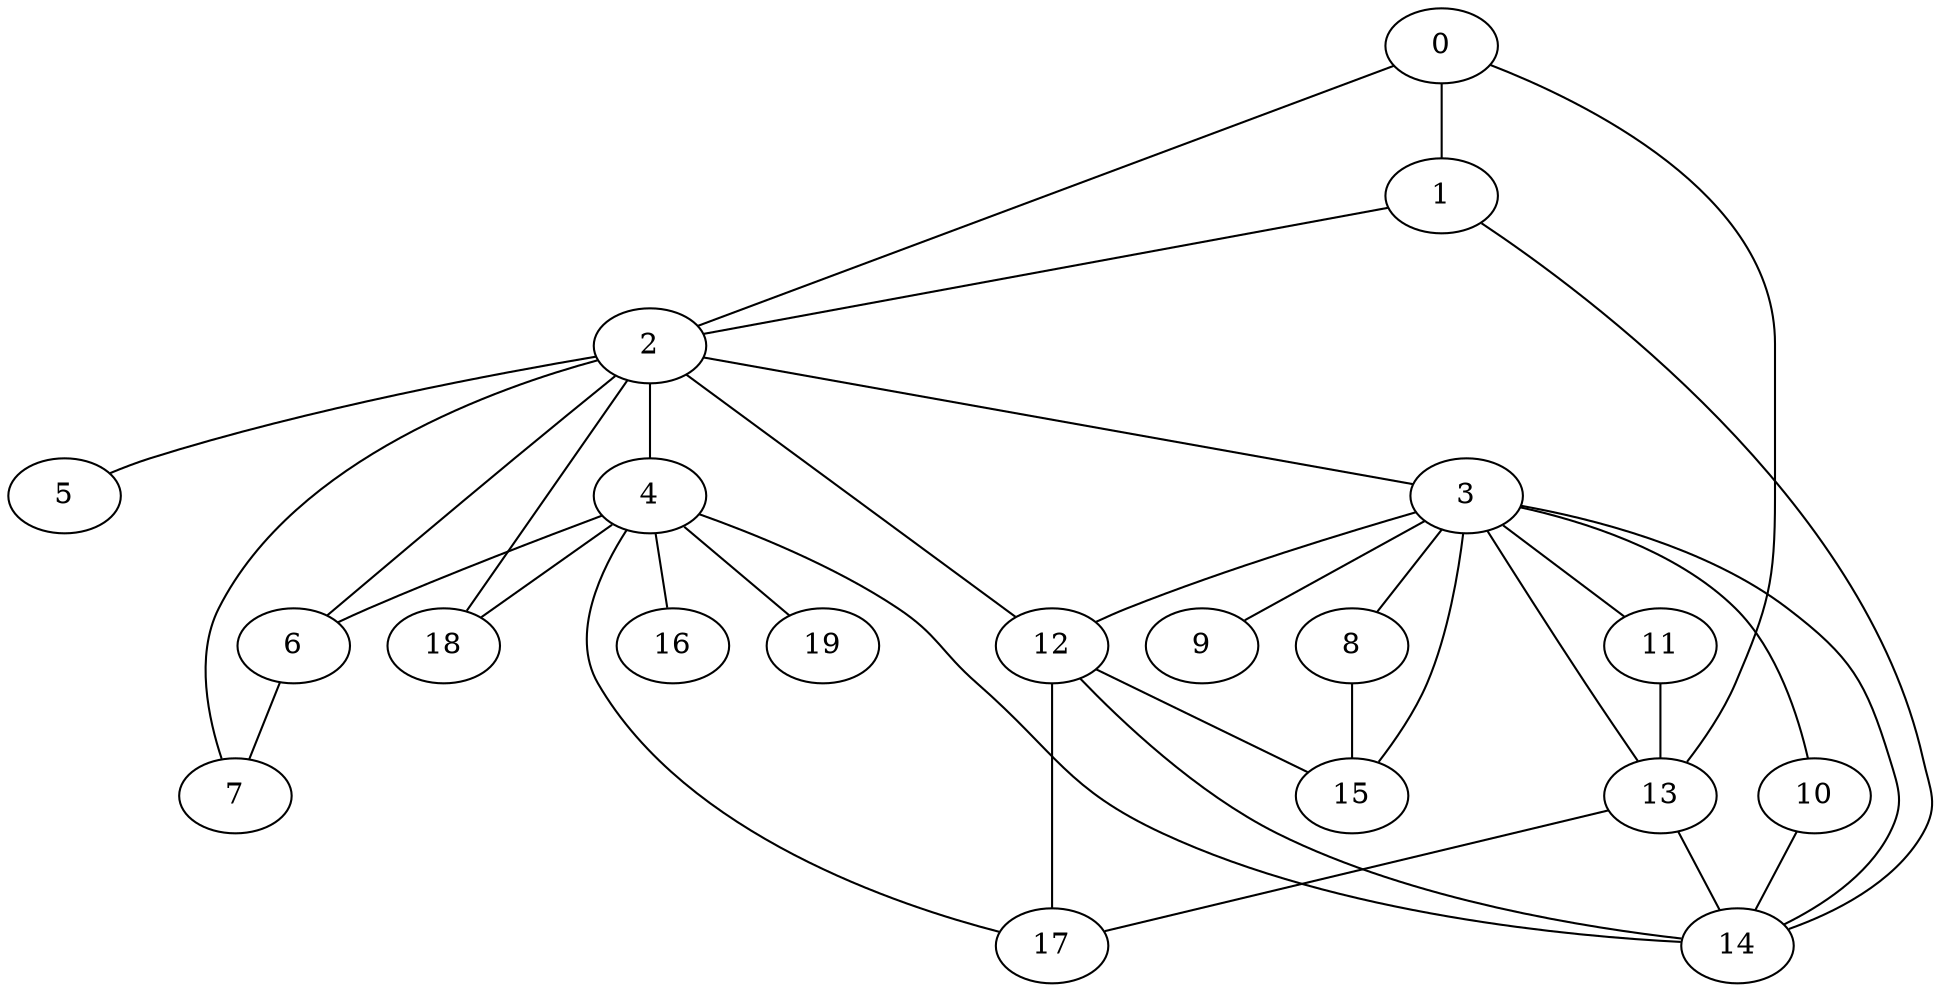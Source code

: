 
graph graphname {
    0 -- 1
0 -- 13
0 -- 2
1 -- 2
1 -- 14
2 -- 3
2 -- 4
2 -- 5
2 -- 6
2 -- 7
2 -- 18
2 -- 12
3 -- 8
3 -- 9
3 -- 10
3 -- 11
3 -- 12
3 -- 13
3 -- 14
3 -- 15
4 -- 16
4 -- 17
4 -- 19
4 -- 18
4 -- 6
4 -- 14
6 -- 7
8 -- 15
10 -- 14
11 -- 13
12 -- 15
12 -- 17
12 -- 14
13 -- 14
13 -- 17

}
